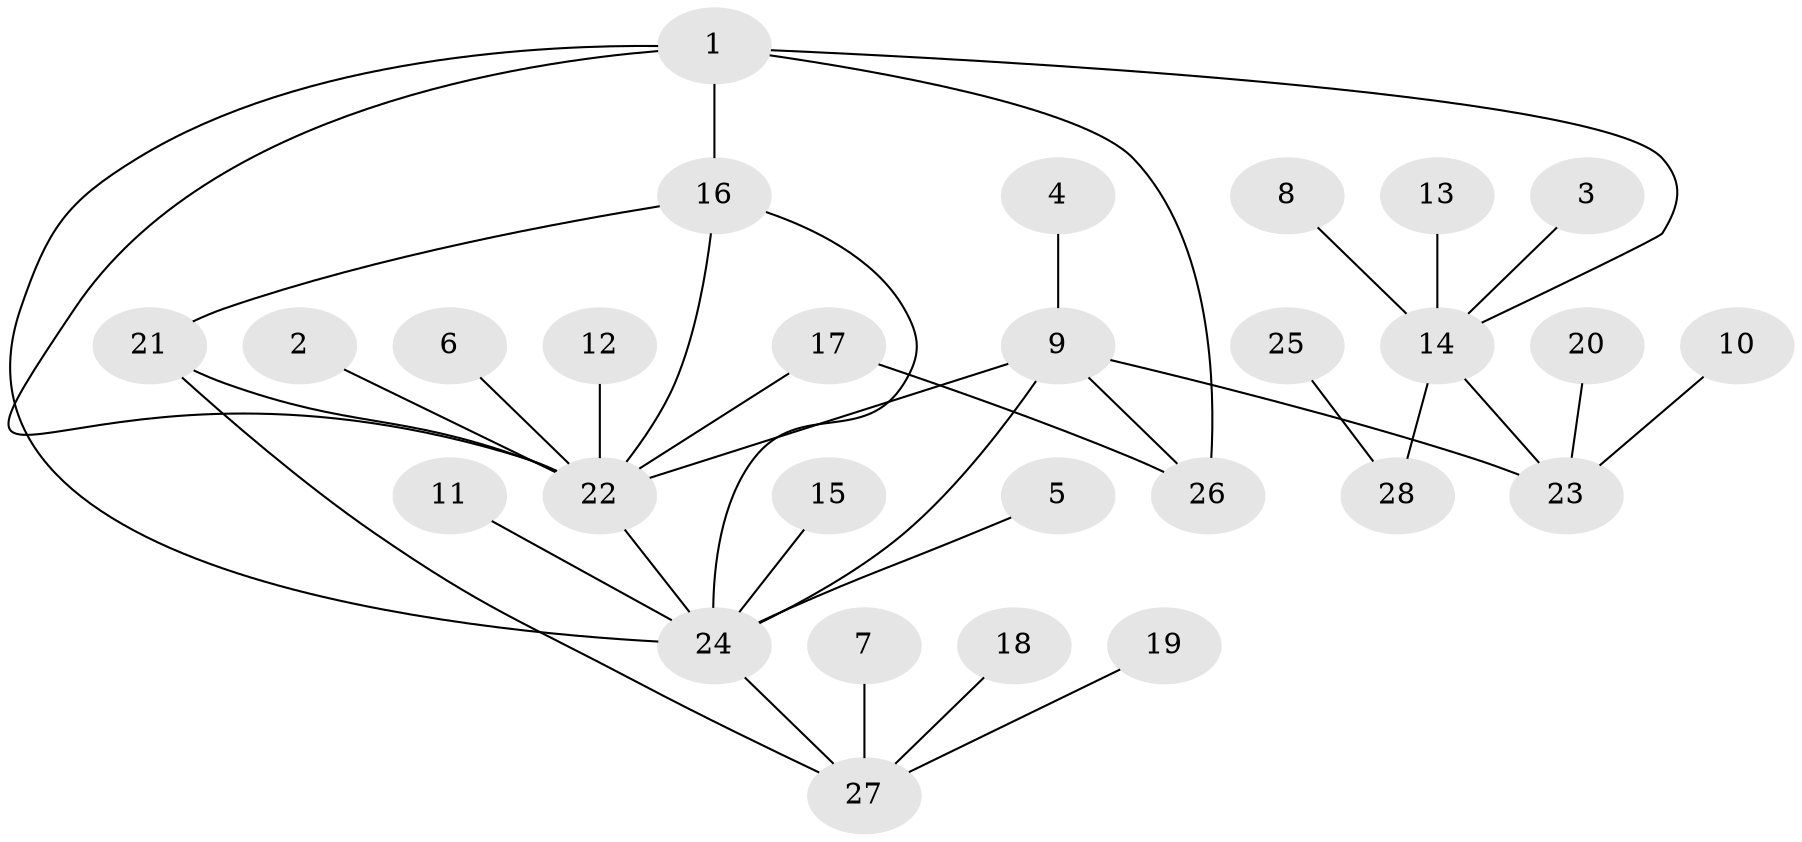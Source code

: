 // original degree distribution, {5: 0.05454545454545454, 12: 0.03636363636363636, 3: 0.10909090909090909, 7: 0.03636363636363636, 2: 0.18181818181818182, 1: 0.5272727272727272, 6: 0.03636363636363636, 4: 0.01818181818181818}
// Generated by graph-tools (version 1.1) at 2025/49/03/09/25 03:49:51]
// undirected, 28 vertices, 36 edges
graph export_dot {
graph [start="1"]
  node [color=gray90,style=filled];
  1;
  2;
  3;
  4;
  5;
  6;
  7;
  8;
  9;
  10;
  11;
  12;
  13;
  14;
  15;
  16;
  17;
  18;
  19;
  20;
  21;
  22;
  23;
  24;
  25;
  26;
  27;
  28;
  1 -- 14 [weight=1.0];
  1 -- 16 [weight=1.0];
  1 -- 22 [weight=1.0];
  1 -- 24 [weight=1.0];
  1 -- 26 [weight=1.0];
  2 -- 22 [weight=1.0];
  3 -- 14 [weight=1.0];
  4 -- 9 [weight=1.0];
  5 -- 24 [weight=1.0];
  6 -- 22 [weight=1.0];
  7 -- 27 [weight=1.0];
  8 -- 14 [weight=1.0];
  9 -- 22 [weight=2.0];
  9 -- 23 [weight=1.0];
  9 -- 24 [weight=1.0];
  9 -- 26 [weight=1.0];
  10 -- 23 [weight=1.0];
  11 -- 24 [weight=1.0];
  12 -- 22 [weight=1.0];
  13 -- 14 [weight=1.0];
  14 -- 23 [weight=1.0];
  14 -- 28 [weight=1.0];
  15 -- 24 [weight=2.0];
  16 -- 21 [weight=1.0];
  16 -- 22 [weight=1.0];
  16 -- 24 [weight=1.0];
  17 -- 22 [weight=1.0];
  17 -- 26 [weight=1.0];
  18 -- 27 [weight=1.0];
  19 -- 27 [weight=1.0];
  20 -- 23 [weight=1.0];
  21 -- 22 [weight=1.0];
  21 -- 27 [weight=1.0];
  22 -- 24 [weight=1.0];
  24 -- 27 [weight=1.0];
  25 -- 28 [weight=1.0];
}
